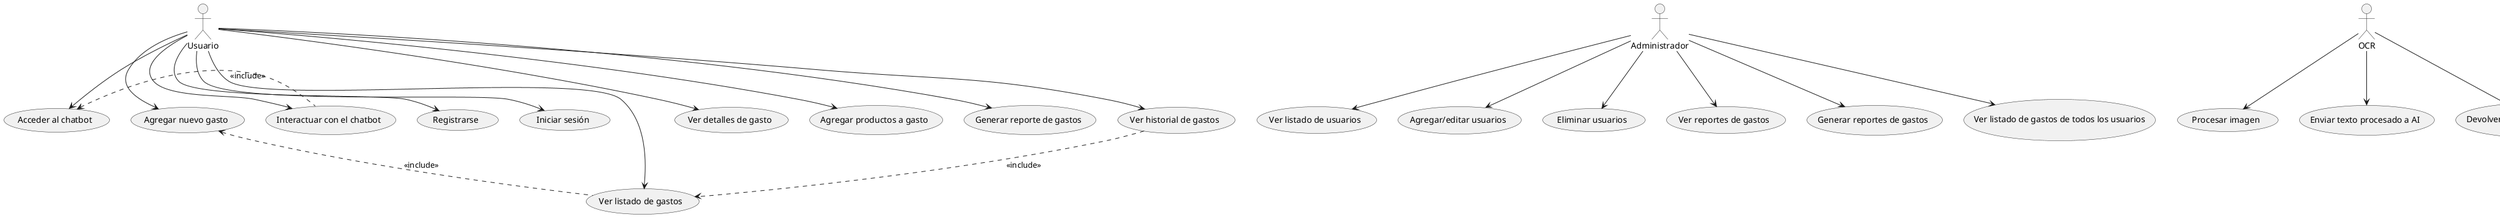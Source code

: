 @startuml
actor Usuario
actor Administrador
actor OCR
actor AI
actor Spring

' Casos de uso para el Usuario
Usuario --> (Registrarse)
Usuario --> (Iniciar sesión)
Usuario --> (Ver listado de gastos)
Usuario --> (Agregar nuevo gasto)
Usuario --> (Ver detalles de gasto)
Usuario --> (Agregar productos a gasto)
Usuario --> (Generar reporte de gastos)
Usuario --> (Ver historial de gastos)
Usuario --> (Acceder al chatbot)

' Casos de uso para el Administrador
Administrador --> (Ver listado de usuarios)
Administrador --> (Agregar/editar usuarios)
Administrador --> (Eliminar usuarios)
Administrador --> (Ver reportes de gastos)
Administrador --> (Generar reportes de gastos)
Administrador --> (Ver listado de gastos de todos los usuarios)

' Relación entre casos de uso
(Ver listado de gastos) .up.> (Agregar nuevo gasto) : <<include>>
(Ver historial de gastos) .down.> (Ver listado de gastos) : <<include>>

' Casos de uso para OCR
Spring --> (Enviar imagen al OCR)
OCR --> (Procesar imagen)
OCR --> (Enviar texto procesado a AI)
AI --> (Analizar datos)
AI --> (Devolver análisis a OCR)
OCR --> (Devolver texto procesado a Spring)

' Casos de uso para el chatbot
Usuario --> (Interactuar con el chatbot)
(Interactuar con el chatbot) .left.> (Acceder al chatbot) : <<include>>

@enduml

